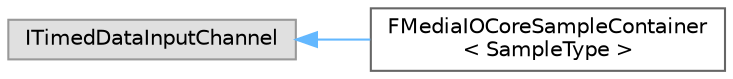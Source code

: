 digraph "Graphical Class Hierarchy"
{
 // INTERACTIVE_SVG=YES
 // LATEX_PDF_SIZE
  bgcolor="transparent";
  edge [fontname=Helvetica,fontsize=10,labelfontname=Helvetica,labelfontsize=10];
  node [fontname=Helvetica,fontsize=10,shape=box,height=0.2,width=0.4];
  rankdir="LR";
  Node0 [id="Node000000",label="ITimedDataInputChannel",height=0.2,width=0.4,color="grey60", fillcolor="#E0E0E0", style="filled",tooltip=" "];
  Node0 -> Node1 [id="edge5645_Node000000_Node000001",dir="back",color="steelblue1",style="solid",tooltip=" "];
  Node1 [id="Node000001",label="FMediaIOCoreSampleContainer\l\< SampleType \>",height=0.2,width=0.4,color="grey40", fillcolor="white", style="filled",URL="$d8/df3/classFMediaIOCoreSampleContainer.html",tooltip="MediaIO container for different types of samples."];
}
